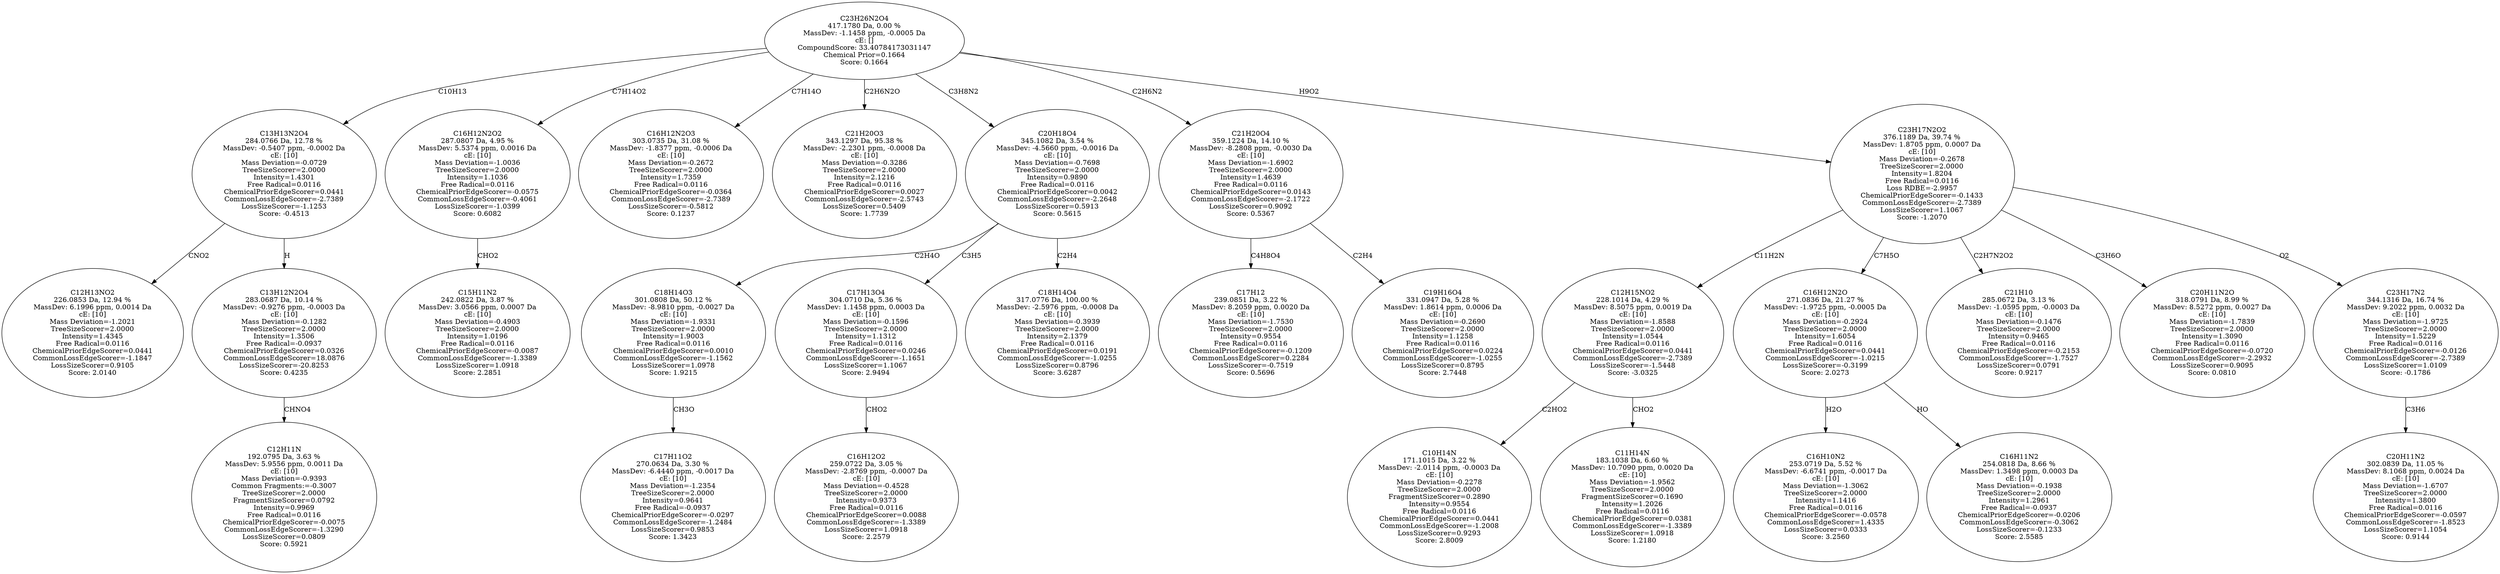 strict digraph {
v1 [label="C12H13NO2\n226.0853 Da, 12.94 %\nMassDev: 6.1996 ppm, 0.0014 Da\ncE: [10]\nMass Deviation=-1.2021\nTreeSizeScorer=2.0000\nIntensity=1.4345\nFree Radical=0.0116\nChemicalPriorEdgeScorer=0.0441\nCommonLossEdgeScorer=-1.1847\nLossSizeScorer=0.9105\nScore: 2.0140"];
v2 [label="C12H11N\n192.0795 Da, 3.63 %\nMassDev: 5.9556 ppm, 0.0011 Da\ncE: [10]\nMass Deviation=-0.9393\nCommon Fragments:=-0.3007\nTreeSizeScorer=2.0000\nFragmentSizeScorer=0.0792\nIntensity=0.9969\nFree Radical=0.0116\nChemicalPriorEdgeScorer=-0.0075\nCommonLossEdgeScorer=-1.3290\nLossSizeScorer=0.0809\nScore: 0.5921"];
v3 [label="C13H12N2O4\n283.0687 Da, 10.14 %\nMassDev: -0.9276 ppm, -0.0003 Da\ncE: [10]\nMass Deviation=-0.1282\nTreeSizeScorer=2.0000\nIntensity=1.3506\nFree Radical=-0.0937\nChemicalPriorEdgeScorer=0.0326\nCommonLossEdgeScorer=18.0876\nLossSizeScorer=-20.8253\nScore: 0.4235"];
v4 [label="C13H13N2O4\n284.0766 Da, 12.78 %\nMassDev: -0.5407 ppm, -0.0002 Da\ncE: [10]\nMass Deviation=-0.0729\nTreeSizeScorer=2.0000\nIntensity=1.4301\nFree Radical=0.0116\nChemicalPriorEdgeScorer=0.0441\nCommonLossEdgeScorer=-2.7389\nLossSizeScorer=-1.1253\nScore: -0.4513"];
v5 [label="C15H11N2\n242.0822 Da, 3.87 %\nMassDev: 3.0566 ppm, 0.0007 Da\ncE: [10]\nMass Deviation=-0.4903\nTreeSizeScorer=2.0000\nIntensity=1.0196\nFree Radical=0.0116\nChemicalPriorEdgeScorer=-0.0087\nCommonLossEdgeScorer=-1.3389\nLossSizeScorer=1.0918\nScore: 2.2851"];
v6 [label="C16H12N2O2\n287.0807 Da, 4.95 %\nMassDev: 5.5374 ppm, 0.0016 Da\ncE: [10]\nMass Deviation=-1.0036\nTreeSizeScorer=2.0000\nIntensity=1.1036\nFree Radical=0.0116\nChemicalPriorEdgeScorer=-0.0575\nCommonLossEdgeScorer=-0.4061\nLossSizeScorer=-1.0399\nScore: 0.6082"];
v7 [label="C16H12N2O3\n303.0735 Da, 31.08 %\nMassDev: -1.8377 ppm, -0.0006 Da\ncE: [10]\nMass Deviation=-0.2672\nTreeSizeScorer=2.0000\nIntensity=1.7359\nFree Radical=0.0116\nChemicalPriorEdgeScorer=-0.0364\nCommonLossEdgeScorer=-2.7389\nLossSizeScorer=-0.5812\nScore: 0.1237"];
v8 [label="C21H20O3\n343.1297 Da, 95.38 %\nMassDev: -2.2301 ppm, -0.0008 Da\ncE: [10]\nMass Deviation=-0.3286\nTreeSizeScorer=2.0000\nIntensity=2.1216\nFree Radical=0.0116\nChemicalPriorEdgeScorer=0.0027\nCommonLossEdgeScorer=-2.5743\nLossSizeScorer=0.5409\nScore: 1.7739"];
v9 [label="C17H11O2\n270.0634 Da, 3.30 %\nMassDev: -6.4440 ppm, -0.0017 Da\ncE: [10]\nMass Deviation=-1.2354\nTreeSizeScorer=2.0000\nIntensity=0.9641\nFree Radical=-0.0937\nChemicalPriorEdgeScorer=-0.0297\nCommonLossEdgeScorer=-1.2484\nLossSizeScorer=0.9853\nScore: 1.3423"];
v10 [label="C18H14O3\n301.0808 Da, 50.12 %\nMassDev: -8.9810 ppm, -0.0027 Da\ncE: [10]\nMass Deviation=-1.9331\nTreeSizeScorer=2.0000\nIntensity=1.9003\nFree Radical=0.0116\nChemicalPriorEdgeScorer=0.0010\nCommonLossEdgeScorer=-1.1562\nLossSizeScorer=1.0978\nScore: 1.9215"];
v11 [label="C16H12O2\n259.0722 Da, 3.05 %\nMassDev: -2.8769 ppm, -0.0007 Da\ncE: [10]\nMass Deviation=-0.4528\nTreeSizeScorer=2.0000\nIntensity=0.9373\nFree Radical=0.0116\nChemicalPriorEdgeScorer=0.0088\nCommonLossEdgeScorer=-1.3389\nLossSizeScorer=1.0918\nScore: 2.2579"];
v12 [label="C17H13O4\n304.0710 Da, 5.36 %\nMassDev: 1.1458 ppm, 0.0003 Da\ncE: [10]\nMass Deviation=-0.1596\nTreeSizeScorer=2.0000\nIntensity=1.1312\nFree Radical=0.0116\nChemicalPriorEdgeScorer=0.0246\nCommonLossEdgeScorer=-1.1651\nLossSizeScorer=1.1067\nScore: 2.9494"];
v13 [label="C18H14O4\n317.0776 Da, 100.00 %\nMassDev: -2.5976 ppm, -0.0008 Da\ncE: [10]\nMass Deviation=-0.3939\nTreeSizeScorer=2.0000\nIntensity=2.1379\nFree Radical=0.0116\nChemicalPriorEdgeScorer=0.0191\nCommonLossEdgeScorer=-1.0255\nLossSizeScorer=0.8796\nScore: 3.6287"];
v14 [label="C20H18O4\n345.1082 Da, 3.54 %\nMassDev: -4.5660 ppm, -0.0016 Da\ncE: [10]\nMass Deviation=-0.7698\nTreeSizeScorer=2.0000\nIntensity=0.9890\nFree Radical=0.0116\nChemicalPriorEdgeScorer=0.0042\nCommonLossEdgeScorer=-2.2648\nLossSizeScorer=0.5913\nScore: 0.5615"];
v15 [label="C17H12\n239.0851 Da, 3.22 %\nMassDev: 8.2059 ppm, 0.0020 Da\ncE: [10]\nMass Deviation=-1.7530\nTreeSizeScorer=2.0000\nIntensity=0.9554\nFree Radical=0.0116\nChemicalPriorEdgeScorer=-0.1209\nCommonLossEdgeScorer=0.2284\nLossSizeScorer=-0.7519\nScore: 0.5696"];
v16 [label="C19H16O4\n331.0947 Da, 5.28 %\nMassDev: 1.8614 ppm, 0.0006 Da\ncE: [10]\nMass Deviation=-0.2690\nTreeSizeScorer=2.0000\nIntensity=1.1258\nFree Radical=0.0116\nChemicalPriorEdgeScorer=0.0224\nCommonLossEdgeScorer=-1.0255\nLossSizeScorer=0.8795\nScore: 2.7448"];
v17 [label="C21H20O4\n359.1224 Da, 14.10 %\nMassDev: -8.2808 ppm, -0.0030 Da\ncE: [10]\nMass Deviation=-1.6902\nTreeSizeScorer=2.0000\nIntensity=1.4639\nFree Radical=0.0116\nChemicalPriorEdgeScorer=0.0143\nCommonLossEdgeScorer=-2.1722\nLossSizeScorer=0.9092\nScore: 0.5367"];
v18 [label="C10H14N\n171.1015 Da, 3.22 %\nMassDev: -2.0114 ppm, -0.0003 Da\ncE: [10]\nMass Deviation=-0.2278\nTreeSizeScorer=2.0000\nFragmentSizeScorer=0.2890\nIntensity=0.9554\nFree Radical=0.0116\nChemicalPriorEdgeScorer=0.0441\nCommonLossEdgeScorer=-1.2008\nLossSizeScorer=0.9293\nScore: 2.8009"];
v19 [label="C11H14N\n183.1038 Da, 6.60 %\nMassDev: 10.7090 ppm, 0.0020 Da\ncE: [10]\nMass Deviation=-1.9562\nTreeSizeScorer=2.0000\nFragmentSizeScorer=0.1690\nIntensity=1.2026\nFree Radical=0.0116\nChemicalPriorEdgeScorer=0.0381\nCommonLossEdgeScorer=-1.3389\nLossSizeScorer=1.0918\nScore: 1.2180"];
v20 [label="C12H15NO2\n228.1014 Da, 4.29 %\nMassDev: 8.5075 ppm, 0.0019 Da\ncE: [10]\nMass Deviation=-1.8588\nTreeSizeScorer=2.0000\nIntensity=1.0544\nFree Radical=0.0116\nChemicalPriorEdgeScorer=0.0441\nCommonLossEdgeScorer=-2.7389\nLossSizeScorer=-1.5448\nScore: -3.0325"];
v21 [label="C16H10N2\n253.0719 Da, 5.52 %\nMassDev: -6.6741 ppm, -0.0017 Da\ncE: [10]\nMass Deviation=-1.3062\nTreeSizeScorer=2.0000\nIntensity=1.1416\nFree Radical=0.0116\nChemicalPriorEdgeScorer=-0.0578\nCommonLossEdgeScorer=1.4335\nLossSizeScorer=0.0333\nScore: 3.2560"];
v22 [label="C16H11N2\n254.0818 Da, 8.66 %\nMassDev: 1.3498 ppm, 0.0003 Da\ncE: [10]\nMass Deviation=-0.1938\nTreeSizeScorer=2.0000\nIntensity=1.2961\nFree Radical=-0.0937\nChemicalPriorEdgeScorer=-0.0206\nCommonLossEdgeScorer=-0.3062\nLossSizeScorer=-0.1233\nScore: 2.5585"];
v23 [label="C16H12N2O\n271.0836 Da, 21.27 %\nMassDev: -1.9725 ppm, -0.0005 Da\ncE: [10]\nMass Deviation=-0.2924\nTreeSizeScorer=2.0000\nIntensity=1.6054\nFree Radical=0.0116\nChemicalPriorEdgeScorer=0.0441\nCommonLossEdgeScorer=-1.0215\nLossSizeScorer=-0.3199\nScore: 2.0273"];
v24 [label="C21H10\n285.0672 Da, 3.13 %\nMassDev: -1.0595 ppm, -0.0003 Da\ncE: [10]\nMass Deviation=-0.1476\nTreeSizeScorer=2.0000\nIntensity=0.9465\nFree Radical=0.0116\nChemicalPriorEdgeScorer=-0.2153\nCommonLossEdgeScorer=-1.7527\nLossSizeScorer=0.0791\nScore: 0.9217"];
v25 [label="C20H11N2O\n318.0791 Da, 8.99 %\nMassDev: 8.5272 ppm, 0.0027 Da\ncE: [10]\nMass Deviation=-1.7839\nTreeSizeScorer=2.0000\nIntensity=1.3090\nFree Radical=0.0116\nChemicalPriorEdgeScorer=-0.0720\nCommonLossEdgeScorer=-2.2932\nLossSizeScorer=0.9095\nScore: 0.0810"];
v26 [label="C20H11N2\n302.0839 Da, 11.05 %\nMassDev: 8.1068 ppm, 0.0024 Da\ncE: [10]\nMass Deviation=-1.6707\nTreeSizeScorer=2.0000\nIntensity=1.3800\nFree Radical=0.0116\nChemicalPriorEdgeScorer=-0.0597\nCommonLossEdgeScorer=-1.8523\nLossSizeScorer=1.1054\nScore: 0.9144"];
v27 [label="C23H17N2\n344.1316 Da, 16.74 %\nMassDev: 9.2022 ppm, 0.0032 Da\ncE: [10]\nMass Deviation=-1.9725\nTreeSizeScorer=2.0000\nIntensity=1.5229\nFree Radical=0.0116\nChemicalPriorEdgeScorer=-0.0126\nCommonLossEdgeScorer=-2.7389\nLossSizeScorer=1.0109\nScore: -0.1786"];
v28 [label="C23H17N2O2\n376.1189 Da, 39.74 %\nMassDev: 1.8705 ppm, 0.0007 Da\ncE: [10]\nMass Deviation=-0.2678\nTreeSizeScorer=2.0000\nIntensity=1.8204\nFree Radical=0.0116\nLoss RDBE=-2.9957\nChemicalPriorEdgeScorer=-0.1433\nCommonLossEdgeScorer=-2.7389\nLossSizeScorer=1.1067\nScore: -1.2070"];
v29 [label="C23H26N2O4\n417.1780 Da, 0.00 %\nMassDev: -1.1458 ppm, -0.0005 Da\ncE: []\nCompoundScore: 33.40784173031147\nChemical Prior=0.1664\nScore: 0.1664"];
v4 -> v1 [label="CNO2"];
v3 -> v2 [label="CHNO4"];
v4 -> v3 [label="H"];
v29 -> v4 [label="C10H13"];
v6 -> v5 [label="CHO2"];
v29 -> v6 [label="C7H14O2"];
v29 -> v7 [label="C7H14O"];
v29 -> v8 [label="C2H6N2O"];
v10 -> v9 [label="CH3O"];
v14 -> v10 [label="C2H4O"];
v12 -> v11 [label="CHO2"];
v14 -> v12 [label="C3H5"];
v14 -> v13 [label="C2H4"];
v29 -> v14 [label="C3H8N2"];
v17 -> v15 [label="C4H8O4"];
v17 -> v16 [label="C2H4"];
v29 -> v17 [label="C2H6N2"];
v20 -> v18 [label="C2HO2"];
v20 -> v19 [label="CHO2"];
v28 -> v20 [label="C11H2N"];
v23 -> v21 [label="H2O"];
v23 -> v22 [label="HO"];
v28 -> v23 [label="C7H5O"];
v28 -> v24 [label="C2H7N2O2"];
v28 -> v25 [label="C3H6O"];
v27 -> v26 [label="C3H6"];
v28 -> v27 [label="O2"];
v29 -> v28 [label="H9O2"];
}